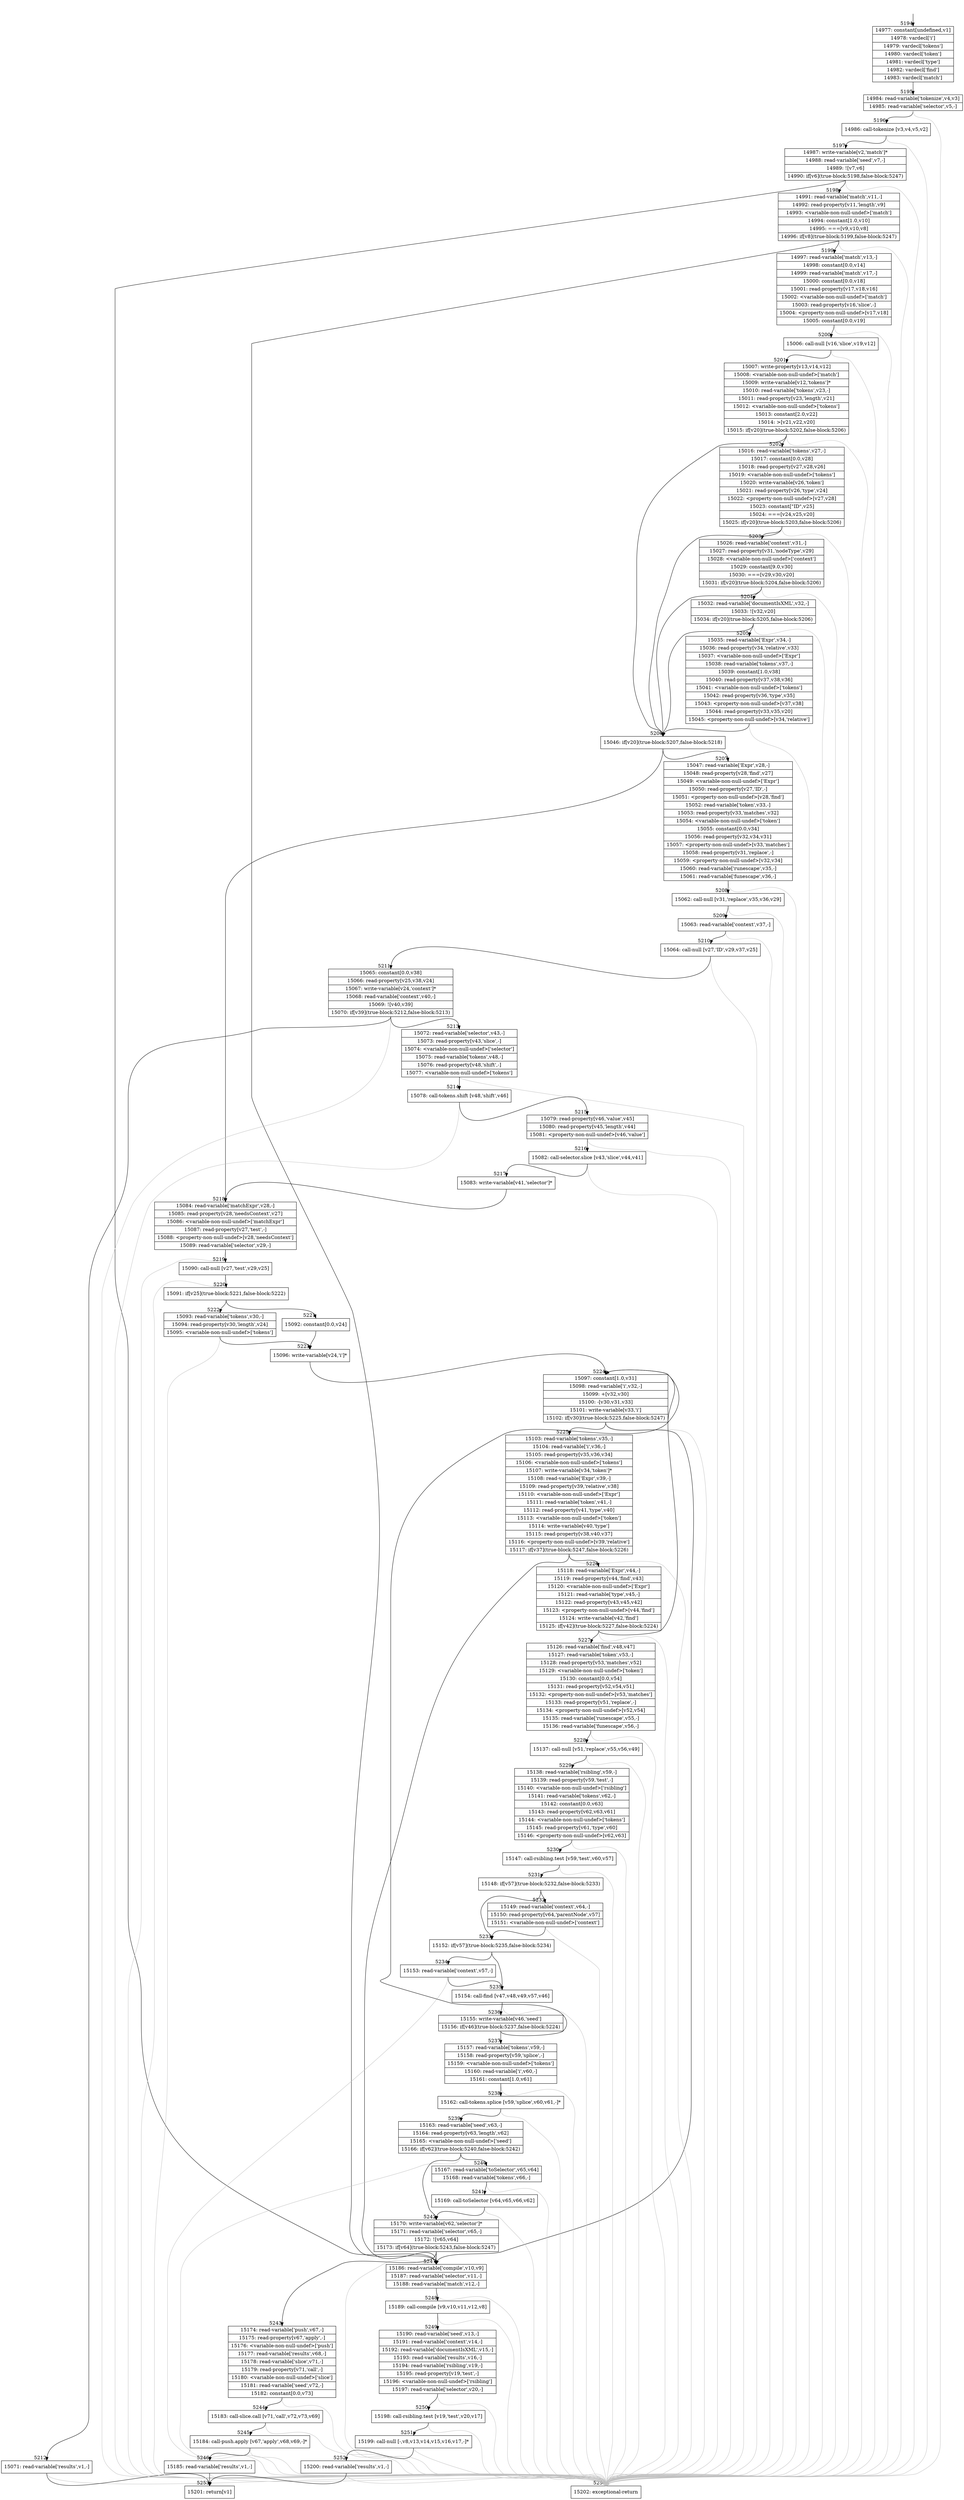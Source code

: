 digraph {
rankdir="TD"
BB_entry336[shape=none,label=""];
BB_entry336 -> BB5194 [tailport=s, headport=n, headlabel="    5194"]
BB5194 [shape=record label="{14977: constant[undefined,v1]|14978: vardecl['i']|14979: vardecl['tokens']|14980: vardecl['token']|14981: vardecl['type']|14982: vardecl['find']|14983: vardecl['match']}" ] 
BB5194 -> BB5195 [tailport=s, headport=n, headlabel="      5195"]
BB5195 [shape=record label="{14984: read-variable['tokenize',v4,v3]|14985: read-variable['selector',v5,-]}" ] 
BB5195 -> BB5196 [tailport=s, headport=n, headlabel="      5196"]
BB5195 -> BB5254 [tailport=s, headport=n, color=gray, headlabel="      5254"]
BB5196 [shape=record label="{14986: call-tokenize [v3,v4,v5,v2]}" ] 
BB5196 -> BB5197 [tailport=s, headport=n, headlabel="      5197"]
BB5196 -> BB5254 [tailport=s, headport=n, color=gray]
BB5197 [shape=record label="{14987: write-variable[v2,'match']*|14988: read-variable['seed',v7,-]|14989: ![v7,v6]|14990: if[v6](true-block:5198,false-block:5247)}" ] 
BB5197 -> BB5198 [tailport=s, headport=n, headlabel="      5198"]
BB5197 -> BB5247 [tailport=s, headport=n, headlabel="      5247"]
BB5197 -> BB5254 [tailport=s, headport=n, color=gray]
BB5198 [shape=record label="{14991: read-variable['match',v11,-]|14992: read-property[v11,'length',v9]|14993: \<variable-non-null-undef\>['match']|14994: constant[1.0,v10]|14995: ===[v9,v10,v8]|14996: if[v8](true-block:5199,false-block:5247)}" ] 
BB5198 -> BB5199 [tailport=s, headport=n, headlabel="      5199"]
BB5198 -> BB5247 [tailport=s, headport=n]
BB5198 -> BB5254 [tailport=s, headport=n, color=gray]
BB5199 [shape=record label="{14997: read-variable['match',v13,-]|14998: constant[0.0,v14]|14999: read-variable['match',v17,-]|15000: constant[0.0,v18]|15001: read-property[v17,v18,v16]|15002: \<variable-non-null-undef\>['match']|15003: read-property[v16,'slice',-]|15004: \<property-non-null-undef\>[v17,v18]|15005: constant[0.0,v19]}" ] 
BB5199 -> BB5200 [tailport=s, headport=n, headlabel="      5200"]
BB5199 -> BB5254 [tailport=s, headport=n, color=gray]
BB5200 [shape=record label="{15006: call-null [v16,'slice',v19,v12]}" ] 
BB5200 -> BB5201 [tailport=s, headport=n, headlabel="      5201"]
BB5200 -> BB5254 [tailport=s, headport=n, color=gray]
BB5201 [shape=record label="{15007: write-property[v13,v14,v12]|15008: \<variable-non-null-undef\>['match']|15009: write-variable[v12,'tokens']*|15010: read-variable['tokens',v23,-]|15011: read-property[v23,'length',v21]|15012: \<variable-non-null-undef\>['tokens']|15013: constant[2.0,v22]|15014: \>[v21,v22,v20]|15015: if[v20](true-block:5202,false-block:5206)}" ] 
BB5201 -> BB5206 [tailport=s, headport=n, headlabel="      5206"]
BB5201 -> BB5202 [tailport=s, headport=n, headlabel="      5202"]
BB5201 -> BB5254 [tailport=s, headport=n, color=gray]
BB5202 [shape=record label="{15016: read-variable['tokens',v27,-]|15017: constant[0.0,v28]|15018: read-property[v27,v28,v26]|15019: \<variable-non-null-undef\>['tokens']|15020: write-variable[v26,'token']|15021: read-property[v26,'type',v24]|15022: \<property-non-null-undef\>[v27,v28]|15023: constant[\"ID\",v25]|15024: ===[v24,v25,v20]|15025: if[v20](true-block:5203,false-block:5206)}" ] 
BB5202 -> BB5206 [tailport=s, headport=n]
BB5202 -> BB5203 [tailport=s, headport=n, headlabel="      5203"]
BB5202 -> BB5254 [tailport=s, headport=n, color=gray]
BB5203 [shape=record label="{15026: read-variable['context',v31,-]|15027: read-property[v31,'nodeType',v29]|15028: \<variable-non-null-undef\>['context']|15029: constant[9.0,v30]|15030: ===[v29,v30,v20]|15031: if[v20](true-block:5204,false-block:5206)}" ] 
BB5203 -> BB5206 [tailport=s, headport=n]
BB5203 -> BB5204 [tailport=s, headport=n, headlabel="      5204"]
BB5203 -> BB5254 [tailport=s, headport=n, color=gray]
BB5204 [shape=record label="{15032: read-variable['documentIsXML',v32,-]|15033: ![v32,v20]|15034: if[v20](true-block:5205,false-block:5206)}" ] 
BB5204 -> BB5206 [tailport=s, headport=n]
BB5204 -> BB5205 [tailport=s, headport=n, headlabel="      5205"]
BB5204 -> BB5254 [tailport=s, headport=n, color=gray]
BB5205 [shape=record label="{15035: read-variable['Expr',v34,-]|15036: read-property[v34,'relative',v33]|15037: \<variable-non-null-undef\>['Expr']|15038: read-variable['tokens',v37,-]|15039: constant[1.0,v38]|15040: read-property[v37,v38,v36]|15041: \<variable-non-null-undef\>['tokens']|15042: read-property[v36,'type',v35]|15043: \<property-non-null-undef\>[v37,v38]|15044: read-property[v33,v35,v20]|15045: \<property-non-null-undef\>[v34,'relative']}" ] 
BB5205 -> BB5206 [tailport=s, headport=n]
BB5205 -> BB5254 [tailport=s, headport=n, color=gray]
BB5206 [shape=record label="{15046: if[v20](true-block:5207,false-block:5218)}" ] 
BB5206 -> BB5207 [tailport=s, headport=n, headlabel="      5207"]
BB5206 -> BB5218 [tailport=s, headport=n, headlabel="      5218"]
BB5207 [shape=record label="{15047: read-variable['Expr',v28,-]|15048: read-property[v28,'find',v27]|15049: \<variable-non-null-undef\>['Expr']|15050: read-property[v27,'ID',-]|15051: \<property-non-null-undef\>[v28,'find']|15052: read-variable['token',v33,-]|15053: read-property[v33,'matches',v32]|15054: \<variable-non-null-undef\>['token']|15055: constant[0.0,v34]|15056: read-property[v32,v34,v31]|15057: \<property-non-null-undef\>[v33,'matches']|15058: read-property[v31,'replace',-]|15059: \<property-non-null-undef\>[v32,v34]|15060: read-variable['runescape',v35,-]|15061: read-variable['funescape',v36,-]}" ] 
BB5207 -> BB5208 [tailport=s, headport=n, headlabel="      5208"]
BB5207 -> BB5254 [tailport=s, headport=n, color=gray]
BB5208 [shape=record label="{15062: call-null [v31,'replace',v35,v36,v29]}" ] 
BB5208 -> BB5209 [tailport=s, headport=n, headlabel="      5209"]
BB5208 -> BB5254 [tailport=s, headport=n, color=gray]
BB5209 [shape=record label="{15063: read-variable['context',v37,-]}" ] 
BB5209 -> BB5210 [tailport=s, headport=n, headlabel="      5210"]
BB5209 -> BB5254 [tailport=s, headport=n, color=gray]
BB5210 [shape=record label="{15064: call-null [v27,'ID',v29,v37,v25]}" ] 
BB5210 -> BB5211 [tailport=s, headport=n, headlabel="      5211"]
BB5210 -> BB5254 [tailport=s, headport=n, color=gray]
BB5211 [shape=record label="{15065: constant[0.0,v38]|15066: read-property[v25,v38,v24]|15067: write-variable[v24,'context']*|15068: read-variable['context',v40,-]|15069: ![v40,v39]|15070: if[v39](true-block:5212,false-block:5213)}" ] 
BB5211 -> BB5212 [tailport=s, headport=n, headlabel="      5212"]
BB5211 -> BB5213 [tailport=s, headport=n, headlabel="      5213"]
BB5211 -> BB5254 [tailport=s, headport=n, color=gray]
BB5212 [shape=record label="{15071: read-variable['results',v1,-]}" ] 
BB5212 -> BB5253 [tailport=s, headport=n, headlabel="      5253"]
BB5212 -> BB5254 [tailport=s, headport=n, color=gray]
BB5213 [shape=record label="{15072: read-variable['selector',v43,-]|15073: read-property[v43,'slice',-]|15074: \<variable-non-null-undef\>['selector']|15075: read-variable['tokens',v48,-]|15076: read-property[v48,'shift',-]|15077: \<variable-non-null-undef\>['tokens']}" ] 
BB5213 -> BB5214 [tailport=s, headport=n, headlabel="      5214"]
BB5213 -> BB5254 [tailport=s, headport=n, color=gray]
BB5214 [shape=record label="{15078: call-tokens.shift [v48,'shift',v46]}" ] 
BB5214 -> BB5215 [tailport=s, headport=n, headlabel="      5215"]
BB5214 -> BB5254 [tailport=s, headport=n, color=gray]
BB5215 [shape=record label="{15079: read-property[v46,'value',v45]|15080: read-property[v45,'length',v44]|15081: \<property-non-null-undef\>[v46,'value']}" ] 
BB5215 -> BB5216 [tailport=s, headport=n, headlabel="      5216"]
BB5215 -> BB5254 [tailport=s, headport=n, color=gray]
BB5216 [shape=record label="{15082: call-selector.slice [v43,'slice',v44,v41]}" ] 
BB5216 -> BB5217 [tailport=s, headport=n, headlabel="      5217"]
BB5216 -> BB5254 [tailport=s, headport=n, color=gray]
BB5217 [shape=record label="{15083: write-variable[v41,'selector']*}" ] 
BB5217 -> BB5218 [tailport=s, headport=n]
BB5218 [shape=record label="{15084: read-variable['matchExpr',v28,-]|15085: read-property[v28,'needsContext',v27]|15086: \<variable-non-null-undef\>['matchExpr']|15087: read-property[v27,'test',-]|15088: \<property-non-null-undef\>[v28,'needsContext']|15089: read-variable['selector',v29,-]}" ] 
BB5218 -> BB5219 [tailport=s, headport=n, headlabel="      5219"]
BB5218 -> BB5254 [tailport=s, headport=n, color=gray]
BB5219 [shape=record label="{15090: call-null [v27,'test',v29,v25]}" ] 
BB5219 -> BB5220 [tailport=s, headport=n, headlabel="      5220"]
BB5219 -> BB5254 [tailport=s, headport=n, color=gray]
BB5220 [shape=record label="{15091: if[v25](true-block:5221,false-block:5222)}" ] 
BB5220 -> BB5221 [tailport=s, headport=n, headlabel="      5221"]
BB5220 -> BB5222 [tailport=s, headport=n, headlabel="      5222"]
BB5221 [shape=record label="{15092: constant[0.0,v24]}" ] 
BB5221 -> BB5223 [tailport=s, headport=n, headlabel="      5223"]
BB5222 [shape=record label="{15093: read-variable['tokens',v30,-]|15094: read-property[v30,'length',v24]|15095: \<variable-non-null-undef\>['tokens']}" ] 
BB5222 -> BB5223 [tailport=s, headport=n]
BB5222 -> BB5254 [tailport=s, headport=n, color=gray]
BB5223 [shape=record label="{15096: write-variable[v24,'i']*}" ] 
BB5223 -> BB5224 [tailport=s, headport=n, headlabel="      5224"]
BB5224 [shape=record label="{15097: constant[1.0,v31]|15098: read-variable['i',v32,-]|15099: +[v32,v30]|15100: -[v30,v31,v33]|15101: write-variable[v33,'i']|15102: if[v30](true-block:5225,false-block:5247)}" ] 
BB5224 -> BB5225 [tailport=s, headport=n, headlabel="      5225"]
BB5224 -> BB5247 [tailport=s, headport=n]
BB5224 -> BB5254 [tailport=s, headport=n, color=gray]
BB5225 [shape=record label="{15103: read-variable['tokens',v35,-]|15104: read-variable['i',v36,-]|15105: read-property[v35,v36,v34]|15106: \<variable-non-null-undef\>['tokens']|15107: write-variable[v34,'token']*|15108: read-variable['Expr',v39,-]|15109: read-property[v39,'relative',v38]|15110: \<variable-non-null-undef\>['Expr']|15111: read-variable['token',v41,-]|15112: read-property[v41,'type',v40]|15113: \<variable-non-null-undef\>['token']|15114: write-variable[v40,'type']|15115: read-property[v38,v40,v37]|15116: \<property-non-null-undef\>[v39,'relative']|15117: if[v37](true-block:5247,false-block:5226)}" ] 
BB5225 -> BB5247 [tailport=s, headport=n]
BB5225 -> BB5226 [tailport=s, headport=n, headlabel="      5226"]
BB5225 -> BB5254 [tailport=s, headport=n, color=gray]
BB5226 [shape=record label="{15118: read-variable['Expr',v44,-]|15119: read-property[v44,'find',v43]|15120: \<variable-non-null-undef\>['Expr']|15121: read-variable['type',v45,-]|15122: read-property[v43,v45,v42]|15123: \<property-non-null-undef\>[v44,'find']|15124: write-variable[v42,'find']|15125: if[v42](true-block:5227,false-block:5224)}" ] 
BB5226 -> BB5227 [tailport=s, headport=n, headlabel="      5227"]
BB5226 -> BB5224 [tailport=s, headport=n]
BB5226 -> BB5254 [tailport=s, headport=n, color=gray]
BB5227 [shape=record label="{15126: read-variable['find',v48,v47]|15127: read-variable['token',v53,-]|15128: read-property[v53,'matches',v52]|15129: \<variable-non-null-undef\>['token']|15130: constant[0.0,v54]|15131: read-property[v52,v54,v51]|15132: \<property-non-null-undef\>[v53,'matches']|15133: read-property[v51,'replace',-]|15134: \<property-non-null-undef\>[v52,v54]|15135: read-variable['runescape',v55,-]|15136: read-variable['funescape',v56,-]}" ] 
BB5227 -> BB5228 [tailport=s, headport=n, headlabel="      5228"]
BB5227 -> BB5254 [tailport=s, headport=n, color=gray]
BB5228 [shape=record label="{15137: call-null [v51,'replace',v55,v56,v49]}" ] 
BB5228 -> BB5229 [tailport=s, headport=n, headlabel="      5229"]
BB5228 -> BB5254 [tailport=s, headport=n, color=gray]
BB5229 [shape=record label="{15138: read-variable['rsibling',v59,-]|15139: read-property[v59,'test',-]|15140: \<variable-non-null-undef\>['rsibling']|15141: read-variable['tokens',v62,-]|15142: constant[0.0,v63]|15143: read-property[v62,v63,v61]|15144: \<variable-non-null-undef\>['tokens']|15145: read-property[v61,'type',v60]|15146: \<property-non-null-undef\>[v62,v63]}" ] 
BB5229 -> BB5230 [tailport=s, headport=n, headlabel="      5230"]
BB5229 -> BB5254 [tailport=s, headport=n, color=gray]
BB5230 [shape=record label="{15147: call-rsibling.test [v59,'test',v60,v57]}" ] 
BB5230 -> BB5231 [tailport=s, headport=n, headlabel="      5231"]
BB5230 -> BB5254 [tailport=s, headport=n, color=gray]
BB5231 [shape=record label="{15148: if[v57](true-block:5232,false-block:5233)}" ] 
BB5231 -> BB5233 [tailport=s, headport=n, headlabel="      5233"]
BB5231 -> BB5232 [tailport=s, headport=n, headlabel="      5232"]
BB5232 [shape=record label="{15149: read-variable['context',v64,-]|15150: read-property[v64,'parentNode',v57]|15151: \<variable-non-null-undef\>['context']}" ] 
BB5232 -> BB5233 [tailport=s, headport=n]
BB5232 -> BB5254 [tailport=s, headport=n, color=gray]
BB5233 [shape=record label="{15152: if[v57](true-block:5235,false-block:5234)}" ] 
BB5233 -> BB5235 [tailport=s, headport=n, headlabel="      5235"]
BB5233 -> BB5234 [tailport=s, headport=n, headlabel="      5234"]
BB5234 [shape=record label="{15153: read-variable['context',v57,-]}" ] 
BB5234 -> BB5235 [tailport=s, headport=n]
BB5234 -> BB5254 [tailport=s, headport=n, color=gray]
BB5235 [shape=record label="{15154: call-find [v47,v48,v49,v57,v46]}" ] 
BB5235 -> BB5236 [tailport=s, headport=n, headlabel="      5236"]
BB5235 -> BB5254 [tailport=s, headport=n, color=gray]
BB5236 [shape=record label="{15155: write-variable[v46,'seed']|15156: if[v46](true-block:5237,false-block:5224)}" ] 
BB5236 -> BB5237 [tailport=s, headport=n, headlabel="      5237"]
BB5236 -> BB5224 [tailport=s, headport=n]
BB5237 [shape=record label="{15157: read-variable['tokens',v59,-]|15158: read-property[v59,'splice',-]|15159: \<variable-non-null-undef\>['tokens']|15160: read-variable['i',v60,-]|15161: constant[1.0,v61]}" ] 
BB5237 -> BB5238 [tailport=s, headport=n, headlabel="      5238"]
BB5237 -> BB5254 [tailport=s, headport=n, color=gray]
BB5238 [shape=record label="{15162: call-tokens.splice [v59,'splice',v60,v61,-]*}" ] 
BB5238 -> BB5239 [tailport=s, headport=n, headlabel="      5239"]
BB5238 -> BB5254 [tailport=s, headport=n, color=gray]
BB5239 [shape=record label="{15163: read-variable['seed',v63,-]|15164: read-property[v63,'length',v62]|15165: \<variable-non-null-undef\>['seed']|15166: if[v62](true-block:5240,false-block:5242)}" ] 
BB5239 -> BB5242 [tailport=s, headport=n, headlabel="      5242"]
BB5239 -> BB5240 [tailport=s, headport=n, headlabel="      5240"]
BB5239 -> BB5254 [tailport=s, headport=n, color=gray]
BB5240 [shape=record label="{15167: read-variable['toSelector',v65,v64]|15168: read-variable['tokens',v66,-]}" ] 
BB5240 -> BB5241 [tailport=s, headport=n, headlabel="      5241"]
BB5240 -> BB5254 [tailport=s, headport=n, color=gray]
BB5241 [shape=record label="{15169: call-toSelector [v64,v65,v66,v62]}" ] 
BB5241 -> BB5242 [tailport=s, headport=n]
BB5241 -> BB5254 [tailport=s, headport=n, color=gray]
BB5242 [shape=record label="{15170: write-variable[v62,'selector']*|15171: read-variable['selector',v65,-]|15172: ![v65,v64]|15173: if[v64](true-block:5243,false-block:5247)}" ] 
BB5242 -> BB5243 [tailport=s, headport=n, headlabel="      5243"]
BB5242 -> BB5247 [tailport=s, headport=n]
BB5242 -> BB5254 [tailport=s, headport=n, color=gray]
BB5243 [shape=record label="{15174: read-variable['push',v67,-]|15175: read-property[v67,'apply',-]|15176: \<variable-non-null-undef\>['push']|15177: read-variable['results',v68,-]|15178: read-variable['slice',v71,-]|15179: read-property[v71,'call',-]|15180: \<variable-non-null-undef\>['slice']|15181: read-variable['seed',v72,-]|15182: constant[0.0,v73]}" ] 
BB5243 -> BB5244 [tailport=s, headport=n, headlabel="      5244"]
BB5243 -> BB5254 [tailport=s, headport=n, color=gray]
BB5244 [shape=record label="{15183: call-slice.call [v71,'call',v72,v73,v69]}" ] 
BB5244 -> BB5245 [tailport=s, headport=n, headlabel="      5245"]
BB5244 -> BB5254 [tailport=s, headport=n, color=gray]
BB5245 [shape=record label="{15184: call-push.apply [v67,'apply',v68,v69,-]*}" ] 
BB5245 -> BB5246 [tailport=s, headport=n, headlabel="      5246"]
BB5245 -> BB5254 [tailport=s, headport=n, color=gray]
BB5246 [shape=record label="{15185: read-variable['results',v1,-]}" ] 
BB5246 -> BB5253 [tailport=s, headport=n]
BB5246 -> BB5254 [tailport=s, headport=n, color=gray]
BB5247 [shape=record label="{15186: read-variable['compile',v10,v9]|15187: read-variable['selector',v11,-]|15188: read-variable['match',v12,-]}" ] 
BB5247 -> BB5248 [tailport=s, headport=n, headlabel="      5248"]
BB5247 -> BB5254 [tailport=s, headport=n, color=gray]
BB5248 [shape=record label="{15189: call-compile [v9,v10,v11,v12,v8]}" ] 
BB5248 -> BB5249 [tailport=s, headport=n, headlabel="      5249"]
BB5248 -> BB5254 [tailport=s, headport=n, color=gray]
BB5249 [shape=record label="{15190: read-variable['seed',v13,-]|15191: read-variable['context',v14,-]|15192: read-variable['documentIsXML',v15,-]|15193: read-variable['results',v16,-]|15194: read-variable['rsibling',v19,-]|15195: read-property[v19,'test',-]|15196: \<variable-non-null-undef\>['rsibling']|15197: read-variable['selector',v20,-]}" ] 
BB5249 -> BB5250 [tailport=s, headport=n, headlabel="      5250"]
BB5249 -> BB5254 [tailport=s, headport=n, color=gray]
BB5250 [shape=record label="{15198: call-rsibling.test [v19,'test',v20,v17]}" ] 
BB5250 -> BB5251 [tailport=s, headport=n, headlabel="      5251"]
BB5250 -> BB5254 [tailport=s, headport=n, color=gray]
BB5251 [shape=record label="{15199: call-null [-,v8,v13,v14,v15,v16,v17,-]*}" ] 
BB5251 -> BB5252 [tailport=s, headport=n, headlabel="      5252"]
BB5251 -> BB5254 [tailport=s, headport=n, color=gray]
BB5252 [shape=record label="{15200: read-variable['results',v1,-]}" ] 
BB5252 -> BB5253 [tailport=s, headport=n]
BB5252 -> BB5254 [tailport=s, headport=n, color=gray]
BB5253 [shape=record label="{15201: return[v1]}" ] 
BB5254 [shape=record label="{15202: exceptional-return}" ] 
//#$~ 5520
}
